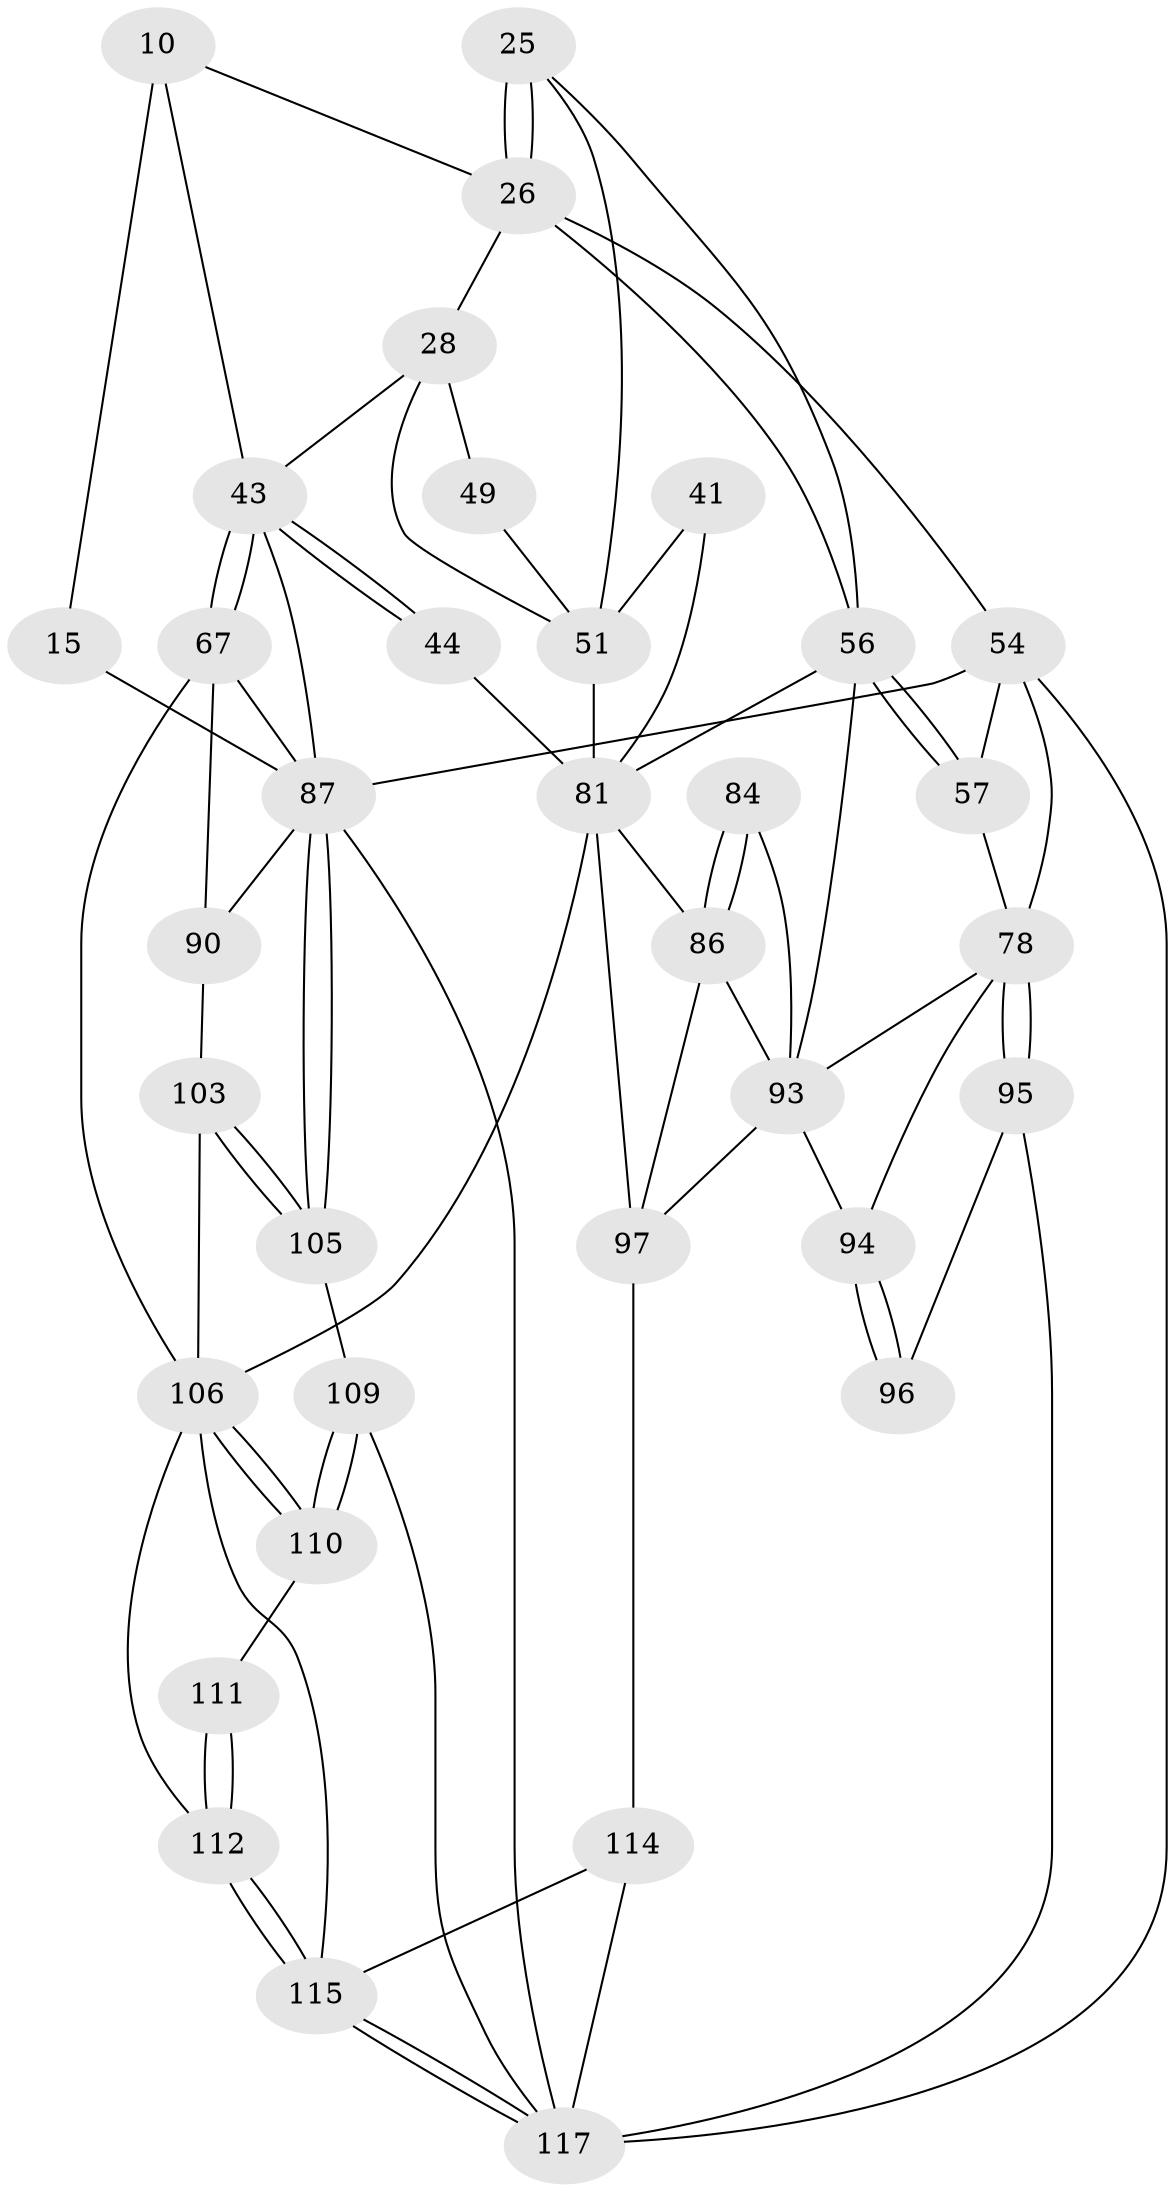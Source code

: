 // original degree distribution, {3: 0.03418803418803419, 5: 0.5299145299145299, 6: 0.2222222222222222, 4: 0.21367521367521367}
// Generated by graph-tools (version 1.1) at 2025/06/03/04/25 22:06:08]
// undirected, 35 vertices, 80 edges
graph export_dot {
graph [start="1"]
  node [color=gray90,style=filled];
  10 [pos="+0.6738821941182248+0.049862207432877254",super="+6"];
  15 [pos="+0.8314073503218775+0.11848416877625598",super="+11"];
  25 [pos="+0.2601769616766278+0.202447123060126",super="+24"];
  26 [pos="+0.24240112250935586+0.18082769634134582",super="+19+23"];
  28 [pos="+0.4134458118126555+0.17414030440966238",super="+27"];
  41 [pos="+0.4229751336643092+0.37809814037918266"];
  43 [pos="+0.681207185046162+0.381606886826336",super="+42+12+13"];
  44 [pos="+0.6697466356320779+0.3772447402029872"];
  49 [pos="+0.5306583224546768+0.2273723044076699"];
  51 [pos="+0.5601937311295793+0.37684851349067233",super="+40+39+30"];
  54 [pos="+0+0.38502509613194746",super="+22+4+52"];
  56 [pos="+0.22772352102229126+0.3956942361261829",super="+55+33"];
  57 [pos="+0.10209947877915479+0.4116633657760389",super="+53+35"];
  67 [pos="+0.6929001468178309+0.4054865781319556",super="+66+65"];
  78 [pos="+0.10701125810225603+0.5203859801439829",super="+77+64"];
  81 [pos="+0.5720307573295511+0.5502452570215817",super="+74+75"];
  84 [pos="+0.2847195467093122+0.5567575091618464"];
  86 [pos="+0.32748462596020395+0.5968602726288904",super="+83+69"];
  87 [pos="+1+0.7512395695770582",super="+3+18+48+45"];
  90 [pos="+0.856121619373071+0.5317343277228029",super="+88"];
  93 [pos="+0.23347876169838658+0.7737631090668973",super="+85"];
  94 [pos="+0.21405692329112905+0.7738949952696859"];
  95 [pos="+0.07160841810913347+0.6531311479224875",super="+72"];
  96 [pos="+0.16828833369782867+0.7875121592148359"];
  97 [pos="+0.4618494549262086+0.7610687411731448",super="+89+92+82"];
  103 [pos="+0.8561897446026151+0.6609202954803799",super="+98"];
  105 [pos="+1+0.7636771031992583"];
  106 [pos="+0.7799541327338712+0.7341312491298555",super="+104+99+80"];
  109 [pos="+0.9228370208136667+0.8824118684698831"];
  110 [pos="+0.9022254068861416+0.8835880534318663"];
  111 [pos="+0.8439140804094972+0.9043636202362383"];
  112 [pos="+0.7664052218046321+1",super="+108+107"];
  114 [pos="+0.34670995453334974+1",super="+113+102"];
  115 [pos="+0.7312041775701585+1",super="+101+100"];
  117 [pos="+0.7315446451121107+1",super="+116+73"];
  10 -- 43;
  10 -- 15 [weight=2];
  10 -- 26;
  15 -- 87 [weight=3];
  25 -- 26 [weight=2];
  25 -- 26;
  25 -- 56;
  25 -- 51;
  26 -- 54;
  26 -- 28 [weight=2];
  26 -- 56;
  28 -- 49;
  28 -- 43;
  28 -- 51;
  41 -- 51;
  41 -- 81 [weight=2];
  43 -- 44 [weight=2];
  43 -- 44;
  43 -- 67 [weight=2];
  43 -- 67;
  43 -- 87;
  44 -- 81;
  49 -- 51 [weight=2];
  51 -- 81 [weight=2];
  54 -- 87;
  54 -- 57 [weight=2];
  54 -- 117;
  54 -- 78;
  56 -- 57 [weight=3];
  56 -- 57;
  56 -- 81 [weight=2];
  56 -- 93;
  57 -- 78;
  67 -- 90 [weight=3];
  67 -- 87;
  67 -- 106;
  78 -- 95 [weight=2];
  78 -- 95;
  78 -- 94;
  78 -- 93;
  81 -- 106;
  81 -- 97 [weight=2];
  81 -- 86;
  84 -- 86 [weight=2];
  84 -- 86;
  84 -- 93;
  86 -- 97 [weight=2];
  86 -- 93;
  87 -- 105;
  87 -- 105;
  87 -- 90 [weight=2];
  87 -- 117;
  90 -- 103;
  93 -- 94;
  93 -- 97;
  94 -- 96;
  94 -- 96;
  95 -- 96 [weight=2];
  95 -- 117;
  97 -- 114 [weight=2];
  103 -- 105;
  103 -- 105;
  103 -- 106 [weight=2];
  105 -- 109;
  106 -- 110;
  106 -- 110;
  106 -- 112;
  106 -- 115;
  109 -- 110;
  109 -- 110;
  109 -- 117;
  110 -- 111;
  111 -- 112 [weight=2];
  111 -- 112;
  112 -- 115 [weight=2];
  112 -- 115;
  114 -- 117 [weight=2];
  114 -- 115;
  115 -- 117;
  115 -- 117;
}
